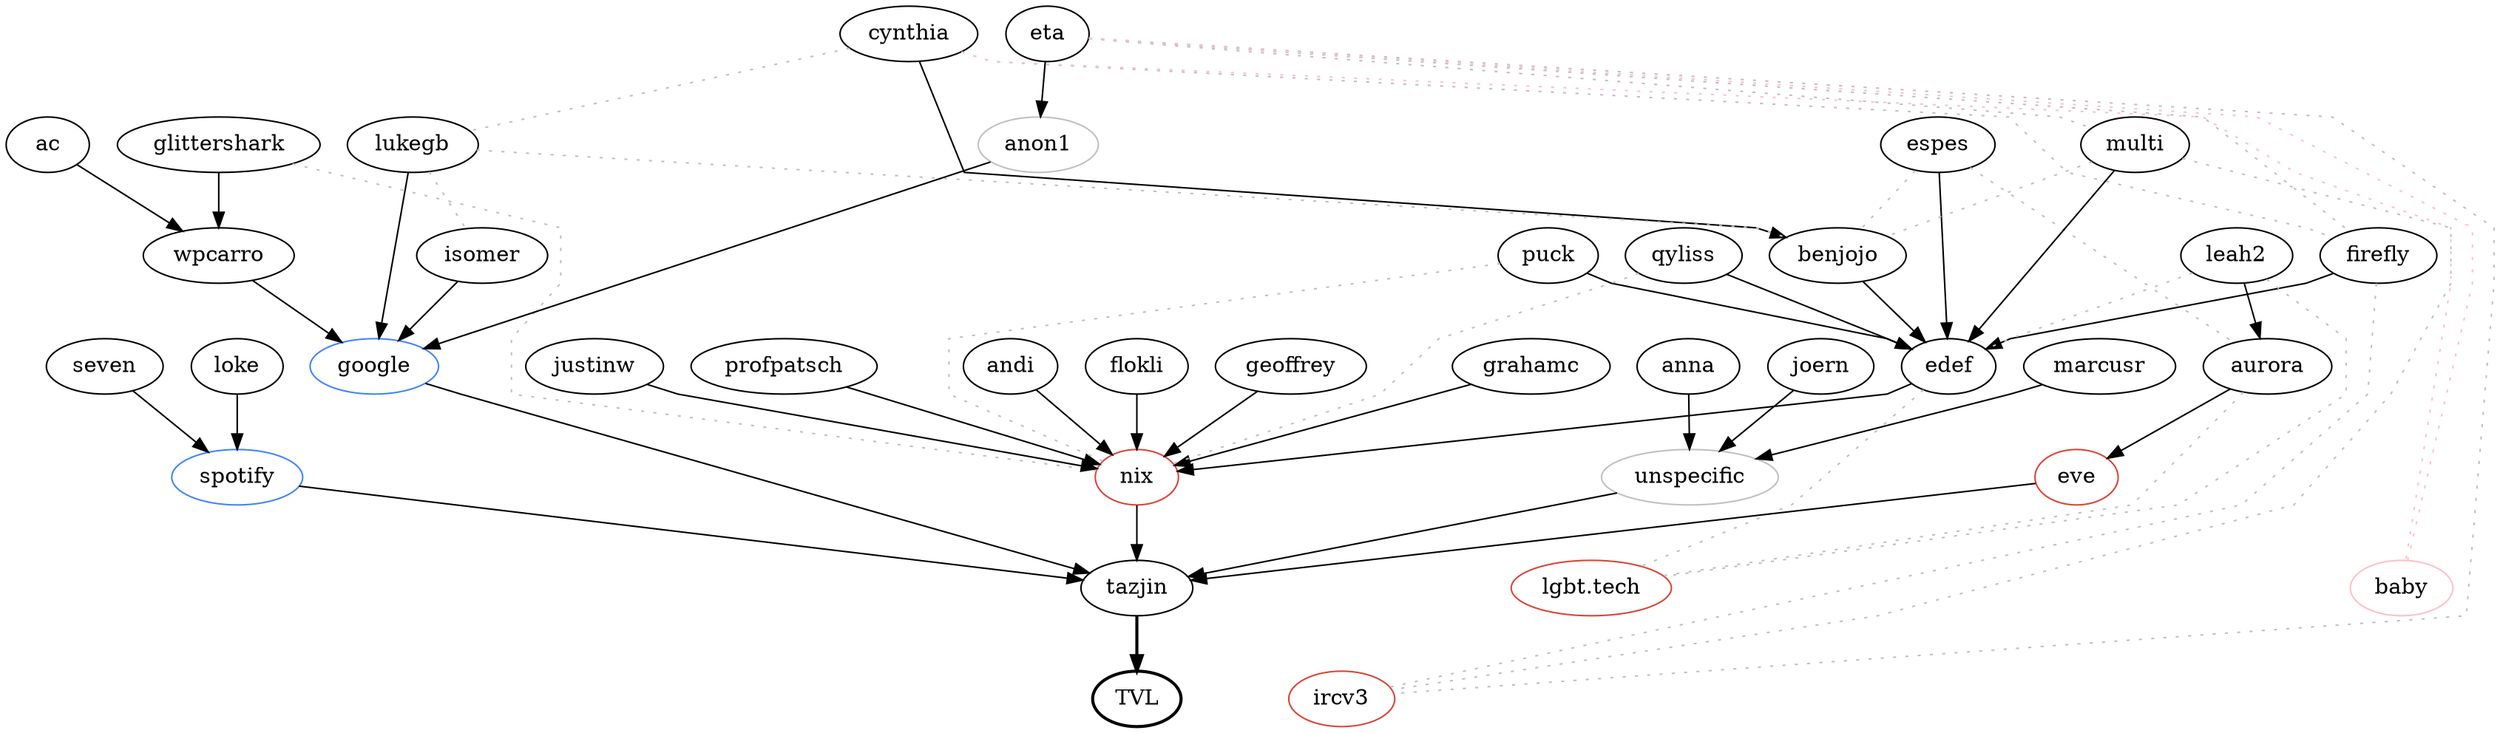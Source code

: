 digraph tvl {
  overlap = false;
  splines = polyline;

  TVL [style="bold"];
  tazjin -> TVL [style="bold"];

  // people
  ac;
  andi;
  anna;
  aurora;
  benjojo;
  cynthia;
  edef;
  espes;
  eta;
  firefly;
  flokli;
  geoffrey;
  glittershark;
  grahamc;
  isomer;
  joern;
  justinw;
  leah2;
  loke;
  lukegb;
  marcusr;
  multi;
  profpatsch;
  puck;
  qyliss;
  seven;
  tazjin;
  wpcarro;

  // anonymous
  anon1 [color="grey"];

  // companies (blue)
  spotify [color="#4285f4"];
  google [color="#4285f4"];

  // communities? (red)
  // fp_twitter [color="#0f9d58"];
  eve [color="#DB4437"];
  nix [color="#DB4437"];
  ircv3 [color="#DB4437"];
  lgbtslack [label="lgbt.tech" color="#DB4437"];
  unspecific [color="grey"];
  baby [color="pink"];

  // primary edges (how did they end up here?)

  // Direct edges
  nix -> tazjin;
  spotify -> tazjin;
  google -> tazjin;
  eve -> tazjin;
  unspecific -> tazjin;

  // via nix
  edef -> nix;
  justinw -> nix;
  geoffrey -> nix;
  flokli -> nix;
  andi -> nix;
  grahamc -> nix;
  profpatsch -> nix;

  // via edef
  firefly -> edef;
  leah2 -> aurora;
  multi -> edef;
  espes -> edef;
  benjojo -> edef;
  puck -> edef;
  qyliss -> edef;

  // via spotify
  loke -> spotify;
  seven -> spotify;

  // via google
  lukegb -> google;
  isomer -> google;
  wpcarro -> google;

  // random primary
  eta -> anon1;
  anon1 -> google;
  anna -> unspecific;
  marcusr -> unspecific;
  joern -> unspecific;
  aurora -> eve;
  cynthia -> benjojo;
  ac -> wpcarro;
  glittershark -> wpcarro;

  // secondary edges (how are they connected otherwise?)

  // lgbt slack
  aurora -> lgbtslack [weight=0 style="dotted" color="grey" arrowhead="none"];
  leah2 -> lgbtslack  [weight=0 style="dotted" color="grey" arrowhead="none"];
  edef -> lgbtslack  [weight=0 style="dotted" color="grey" arrowhead="none"];

  // ircv3
  multi -> ircv3  [weight=0 style="dotted" color="grey" arrowhead="none"];
  eta -> ircv3  [weight=0 style="dotted" color="grey" arrowhead="none"];
  firefly -> ircv3  [weight=0 style="dotted" color="grey" arrowhead="none"];

  // random
  leah2 -> edef  [weight=0 style="dotted" color="grey" arrowhead="none"];
  lukegb -> isomer  [weight=0 style="dotted" color="grey" arrowhead="none"];
  eta -> multi  [weight=0 style="dotted" color="grey" arrowhead="none"];
  eta -> firefly  [weight=0 style="dotted" color="grey" arrowhead="none"];
  cynthia -> firefly [weight=0 style="dotted" color="grey" arrowhead="none"];
  cynthia -> lukegb [weight=0 style="dotted" color="grey" arrowhead="none"];
  lukegb -> benjojo [weight=0 style="dotted" color="grey" arrowhead="none"];
  multi -> benjojo [weight=0 style="dotted" color="grey" arrowhead="none"];
  espes -> benjojo [weight=0 style="dotted" color="grey" arrowhead="none"];
  espes -> aurora [weight=0 style="dotted" color="grey" arrowhead="none"];
  puck -> nix [weight=0 style="dotted" color="grey" arrowhead="none"];
  qyliss -> nix [weight=0 style="dotted" color="grey" arrowhead="none"];
  glittershark -> nix [weight=0 style="dotted" color="grey" arrowhead="none"];

  cynthia -> baby [weight=0 style="dotted" arrowhead="none" color="pink"];
  eta -> baby [weight=0 style="dotted" arrowhead="none" color="pink"];
}

